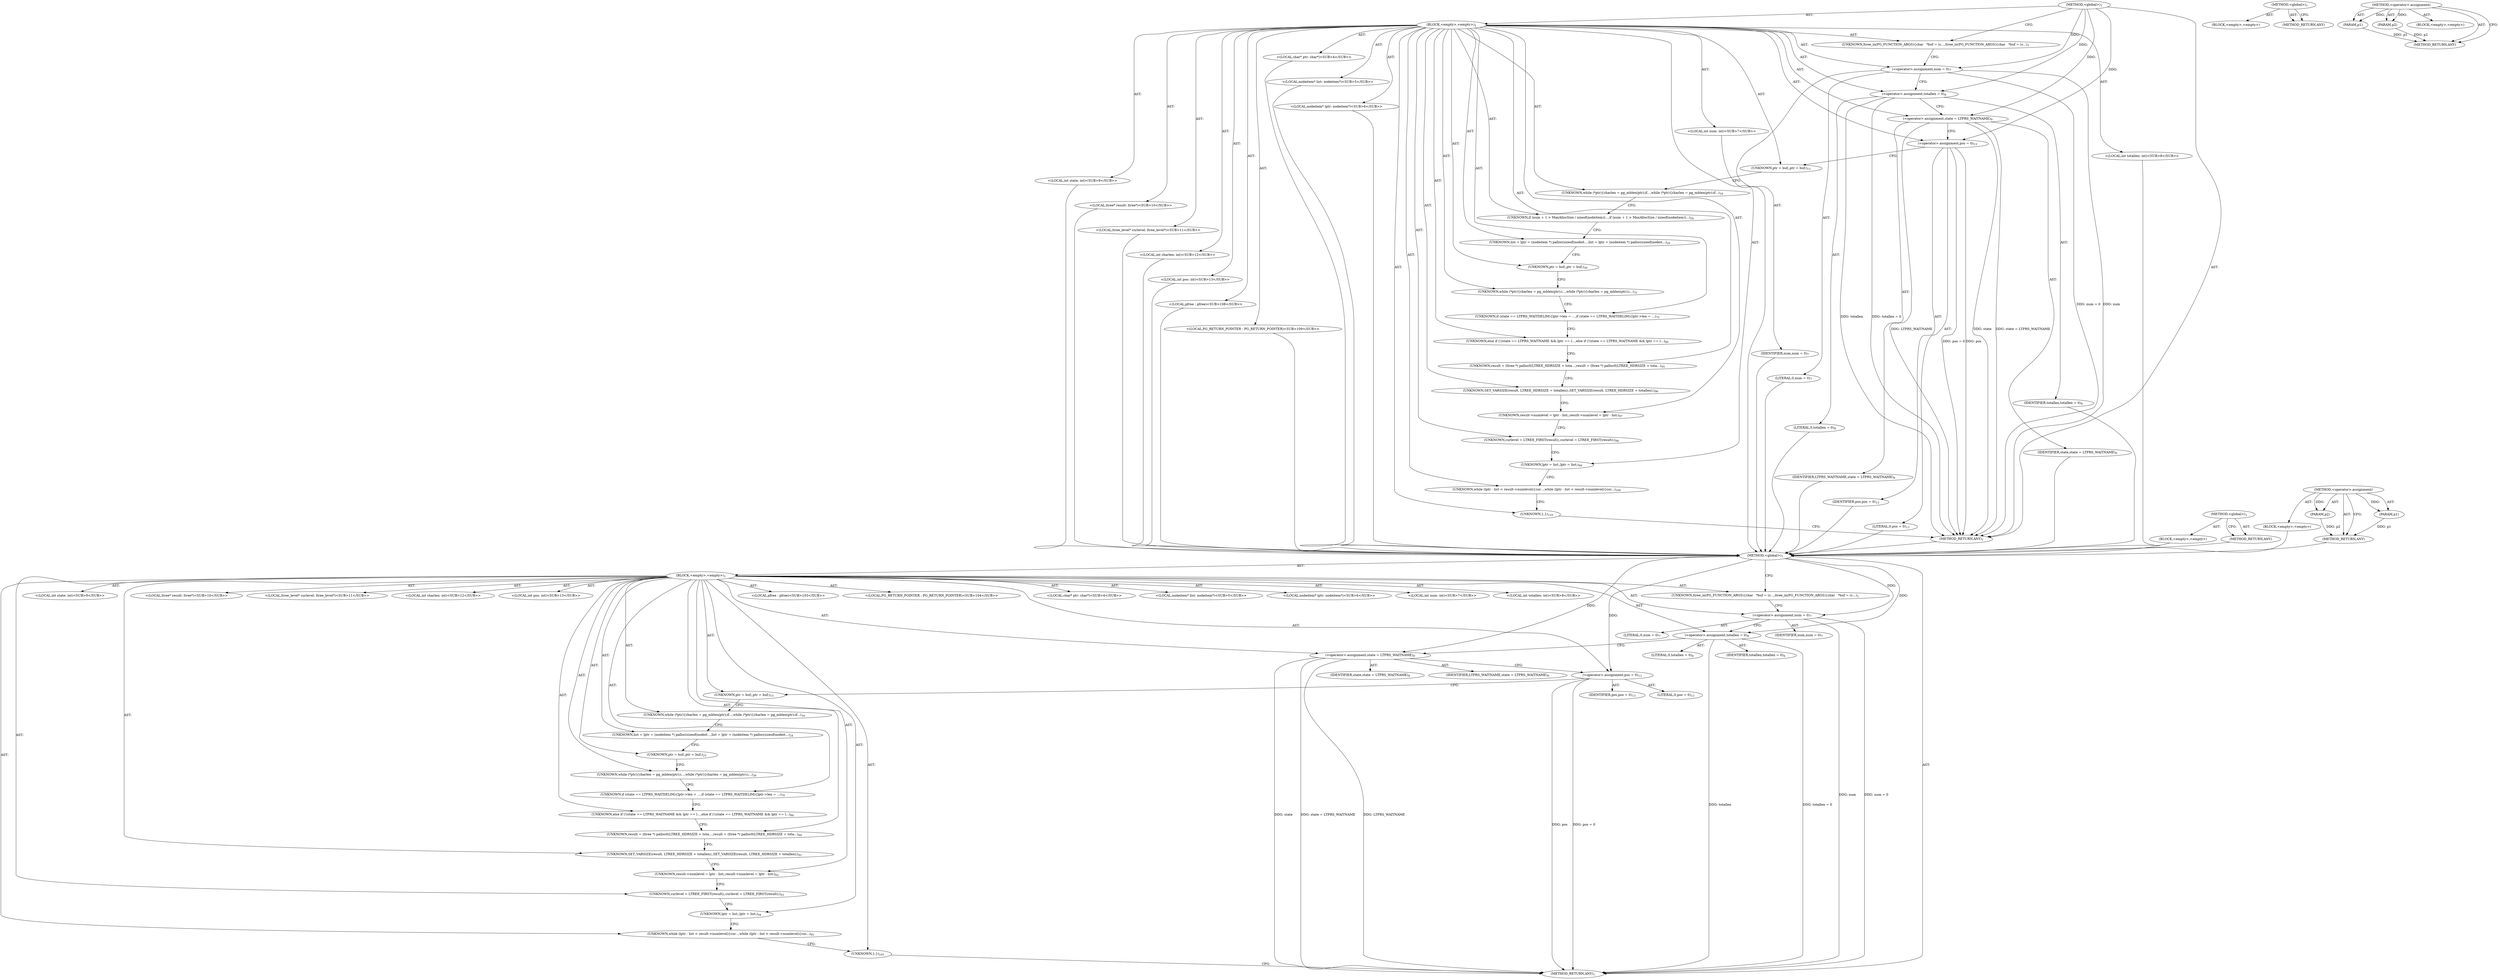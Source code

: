digraph "&lt;operator&gt;.assignment" {
vulnerable_6 [label=<(METHOD,&lt;global&gt;)<SUB>1</SUB>>];
vulnerable_7 [label=<(BLOCK,&lt;empty&gt;,&lt;empty&gt;)<SUB>1</SUB>>];
vulnerable_8 [label=<(UNKNOWN,ltree_in(PG_FUNCTION_ARGS)
{
	char	   *buf = (c...,ltree_in(PG_FUNCTION_ARGS)
{
	char	   *buf = (c...)<SUB>1</SUB>>];
vulnerable_9 [label="<(LOCAL,char* ptr: char*)<SUB>4</SUB>>"];
vulnerable_10 [label="<(LOCAL,nodeitem* list: nodeitem*)<SUB>5</SUB>>"];
vulnerable_11 [label="<(LOCAL,nodeitem* lptr: nodeitem*)<SUB>6</SUB>>"];
vulnerable_12 [label="<(LOCAL,int num: int)<SUB>7</SUB>>"];
vulnerable_13 [label="<(LOCAL,int totallen: int)<SUB>8</SUB>>"];
vulnerable_14 [label=<(&lt;operator&gt;.assignment,num = 0)<SUB>7</SUB>>];
vulnerable_15 [label=<(IDENTIFIER,num,num = 0)<SUB>7</SUB>>];
vulnerable_16 [label=<(LITERAL,0,num = 0)<SUB>7</SUB>>];
vulnerable_17 [label=<(&lt;operator&gt;.assignment,totallen = 0)<SUB>8</SUB>>];
vulnerable_18 [label=<(IDENTIFIER,totallen,totallen = 0)<SUB>8</SUB>>];
vulnerable_19 [label=<(LITERAL,0,totallen = 0)<SUB>8</SUB>>];
vulnerable_20 [label="<(LOCAL,int state: int)<SUB>9</SUB>>"];
vulnerable_21 [label=<(&lt;operator&gt;.assignment,state = LTPRS_WAITNAME)<SUB>9</SUB>>];
vulnerable_22 [label=<(IDENTIFIER,state,state = LTPRS_WAITNAME)<SUB>9</SUB>>];
vulnerable_23 [label=<(IDENTIFIER,LTPRS_WAITNAME,state = LTPRS_WAITNAME)<SUB>9</SUB>>];
vulnerable_24 [label="<(LOCAL,ltree* result: ltree*)<SUB>10</SUB>>"];
vulnerable_25 [label="<(LOCAL,ltree_level* curlevel: ltree_level*)<SUB>11</SUB>>"];
vulnerable_26 [label="<(LOCAL,int charlen: int)<SUB>12</SUB>>"];
vulnerable_27 [label="<(LOCAL,int pos: int)<SUB>13</SUB>>"];
vulnerable_28 [label=<(&lt;operator&gt;.assignment,pos = 0)<SUB>13</SUB>>];
vulnerable_29 [label=<(IDENTIFIER,pos,pos = 0)<SUB>13</SUB>>];
vulnerable_30 [label=<(LITERAL,0,pos = 0)<SUB>13</SUB>>];
vulnerable_31 [label=<(UNKNOWN,ptr = buf;,ptr = buf;)<SUB>15</SUB>>];
vulnerable_32 [label=<(UNKNOWN,while (*ptr)
	{
		charlen = pg_mblen(ptr);
		if...,while (*ptr)
	{
		charlen = pg_mblen(ptr);
		if...)<SUB>16</SUB>>];
vulnerable_33 [label=<(UNKNOWN,list = lptr = (nodeitem *) palloc(sizeof(nodeit...,list = lptr = (nodeitem *) palloc(sizeof(nodeit...)<SUB>24</SUB>>];
vulnerable_34 [label=<(UNKNOWN,ptr = buf;,ptr = buf;)<SUB>25</SUB>>];
vulnerable_35 [label=<(UNKNOWN,while (*ptr)
	{
		charlen = pg_mblen(ptr);

		i...,while (*ptr)
	{
		charlen = pg_mblen(ptr);

		i...)<SUB>26</SUB>>];
vulnerable_36 [label=<(UNKNOWN,if (state == LTPRS_WAITDELIM)
	{
		lptr-&gt;len = ...,if (state == LTPRS_WAITDELIM)
	{
		lptr-&gt;len = ...)<SUB>70</SUB>>];
vulnerable_37 [label=<(UNKNOWN,else if (!(state == LTPRS_WAITNAME &amp;&amp; lptr == l...,else if (!(state == LTPRS_WAITNAME &amp;&amp; lptr == l...)<SUB>84</SUB>>];
vulnerable_38 [label=<(UNKNOWN,result = (ltree *) palloc0(LTREE_HDRSIZE + tota...,result = (ltree *) palloc0(LTREE_HDRSIZE + tota...)<SUB>90</SUB>>];
vulnerable_39 [label=<(UNKNOWN,SET_VARSIZE(result, LTREE_HDRSIZE + totallen);,SET_VARSIZE(result, LTREE_HDRSIZE + totallen);)<SUB>91</SUB>>];
vulnerable_40 [label=<(UNKNOWN,result-&gt;numlevel = lptr - list;,result-&gt;numlevel = lptr - list;)<SUB>92</SUB>>];
vulnerable_41 [label=<(UNKNOWN,curlevel = LTREE_FIRST(result);,curlevel = LTREE_FIRST(result);)<SUB>93</SUB>>];
vulnerable_42 [label=<(UNKNOWN,lptr = list;,lptr = list;)<SUB>94</SUB>>];
vulnerable_43 [label=<(UNKNOWN,while (lptr - list &lt; result-&gt;numlevel)
	{
		cur...,while (lptr - list &lt; result-&gt;numlevel)
	{
		cur...)<SUB>95</SUB>>];
vulnerable_44 [label="<(LOCAL,pfree : pfree)<SUB>103</SUB>>"];
vulnerable_45 [label="<(LOCAL,PG_RETURN_POINTER : PG_RETURN_POINTER)<SUB>104</SUB>>"];
vulnerable_46 [label=<(UNKNOWN,},})<SUB>105</SUB>>];
vulnerable_47 [label=<(METHOD_RETURN,ANY)<SUB>1</SUB>>];
vulnerable_66 [label=<(METHOD,&lt;global&gt;)<SUB>1</SUB>>];
vulnerable_67 [label=<(BLOCK,&lt;empty&gt;,&lt;empty&gt;)>];
vulnerable_68 [label=<(METHOD_RETURN,ANY)>];
vulnerable_72 [label=<(METHOD,&lt;operator&gt;.assignment)>];
vulnerable_73 [label=<(PARAM,p1)>];
vulnerable_74 [label=<(PARAM,p2)>];
vulnerable_75 [label=<(BLOCK,&lt;empty&gt;,&lt;empty&gt;)>];
vulnerable_76 [label=<(METHOD_RETURN,ANY)>];
fixed_6 [label=<(METHOD,&lt;global&gt;)<SUB>1</SUB>>];
fixed_7 [label=<(BLOCK,&lt;empty&gt;,&lt;empty&gt;)<SUB>1</SUB>>];
fixed_8 [label=<(UNKNOWN,ltree_in(PG_FUNCTION_ARGS)
{
	char	   *buf = (c...,ltree_in(PG_FUNCTION_ARGS)
{
	char	   *buf = (c...)<SUB>1</SUB>>];
fixed_9 [label="<(LOCAL,char* ptr: char*)<SUB>4</SUB>>"];
fixed_10 [label="<(LOCAL,nodeitem* list: nodeitem*)<SUB>5</SUB>>"];
fixed_11 [label="<(LOCAL,nodeitem* lptr: nodeitem*)<SUB>6</SUB>>"];
fixed_12 [label="<(LOCAL,int num: int)<SUB>7</SUB>>"];
fixed_13 [label="<(LOCAL,int totallen: int)<SUB>8</SUB>>"];
fixed_14 [label=<(&lt;operator&gt;.assignment,num = 0)<SUB>7</SUB>>];
fixed_15 [label=<(IDENTIFIER,num,num = 0)<SUB>7</SUB>>];
fixed_16 [label=<(LITERAL,0,num = 0)<SUB>7</SUB>>];
fixed_17 [label=<(&lt;operator&gt;.assignment,totallen = 0)<SUB>8</SUB>>];
fixed_18 [label=<(IDENTIFIER,totallen,totallen = 0)<SUB>8</SUB>>];
fixed_19 [label=<(LITERAL,0,totallen = 0)<SUB>8</SUB>>];
fixed_20 [label="<(LOCAL,int state: int)<SUB>9</SUB>>"];
fixed_21 [label=<(&lt;operator&gt;.assignment,state = LTPRS_WAITNAME)<SUB>9</SUB>>];
fixed_22 [label=<(IDENTIFIER,state,state = LTPRS_WAITNAME)<SUB>9</SUB>>];
fixed_23 [label=<(IDENTIFIER,LTPRS_WAITNAME,state = LTPRS_WAITNAME)<SUB>9</SUB>>];
fixed_24 [label="<(LOCAL,ltree* result: ltree*)<SUB>10</SUB>>"];
fixed_25 [label="<(LOCAL,ltree_level* curlevel: ltree_level*)<SUB>11</SUB>>"];
fixed_26 [label="<(LOCAL,int charlen: int)<SUB>12</SUB>>"];
fixed_27 [label="<(LOCAL,int pos: int)<SUB>13</SUB>>"];
fixed_28 [label=<(&lt;operator&gt;.assignment,pos = 0)<SUB>13</SUB>>];
fixed_29 [label=<(IDENTIFIER,pos,pos = 0)<SUB>13</SUB>>];
fixed_30 [label=<(LITERAL,0,pos = 0)<SUB>13</SUB>>];
fixed_31 [label=<(UNKNOWN,ptr = buf;,ptr = buf;)<SUB>15</SUB>>];
fixed_32 [label=<(UNKNOWN,while (*ptr)
	{
		charlen = pg_mblen(ptr);
		if...,while (*ptr)
	{
		charlen = pg_mblen(ptr);
		if...)<SUB>16</SUB>>];
fixed_33 [label=<(UNKNOWN,if (num + 1 &gt; MaxAllocSize / sizeof(nodeitem))
...,if (num + 1 &gt; MaxAllocSize / sizeof(nodeitem))
...)<SUB>24</SUB>>];
fixed_34 [label=<(UNKNOWN,list = lptr = (nodeitem *) palloc(sizeof(nodeit...,list = lptr = (nodeitem *) palloc(sizeof(nodeit...)<SUB>29</SUB>>];
fixed_35 [label=<(UNKNOWN,ptr = buf;,ptr = buf;)<SUB>30</SUB>>];
fixed_36 [label=<(UNKNOWN,while (*ptr)
	{
		charlen = pg_mblen(ptr);

		i...,while (*ptr)
	{
		charlen = pg_mblen(ptr);

		i...)<SUB>31</SUB>>];
fixed_37 [label=<(UNKNOWN,if (state == LTPRS_WAITDELIM)
	{
		lptr-&gt;len = ...,if (state == LTPRS_WAITDELIM)
	{
		lptr-&gt;len = ...)<SUB>75</SUB>>];
fixed_38 [label=<(UNKNOWN,else if (!(state == LTPRS_WAITNAME &amp;&amp; lptr == l...,else if (!(state == LTPRS_WAITNAME &amp;&amp; lptr == l...)<SUB>89</SUB>>];
fixed_39 [label=<(UNKNOWN,result = (ltree *) palloc0(LTREE_HDRSIZE + tota...,result = (ltree *) palloc0(LTREE_HDRSIZE + tota...)<SUB>95</SUB>>];
fixed_40 [label=<(UNKNOWN,SET_VARSIZE(result, LTREE_HDRSIZE + totallen);,SET_VARSIZE(result, LTREE_HDRSIZE + totallen);)<SUB>96</SUB>>];
fixed_41 [label=<(UNKNOWN,result-&gt;numlevel = lptr - list;,result-&gt;numlevel = lptr - list;)<SUB>97</SUB>>];
fixed_42 [label=<(UNKNOWN,curlevel = LTREE_FIRST(result);,curlevel = LTREE_FIRST(result);)<SUB>98</SUB>>];
fixed_43 [label=<(UNKNOWN,lptr = list;,lptr = list;)<SUB>99</SUB>>];
fixed_44 [label=<(UNKNOWN,while (lptr - list &lt; result-&gt;numlevel)
	{
		cur...,while (lptr - list &lt; result-&gt;numlevel)
	{
		cur...)<SUB>100</SUB>>];
fixed_45 [label="<(LOCAL,pfree : pfree)<SUB>108</SUB>>"];
fixed_46 [label="<(LOCAL,PG_RETURN_POINTER : PG_RETURN_POINTER)<SUB>109</SUB>>"];
fixed_47 [label=<(UNKNOWN,},})<SUB>110</SUB>>];
fixed_48 [label=<(METHOD_RETURN,ANY)<SUB>1</SUB>>];
fixed_67 [label=<(METHOD,&lt;global&gt;)<SUB>1</SUB>>];
fixed_68 [label=<(BLOCK,&lt;empty&gt;,&lt;empty&gt;)>];
fixed_69 [label=<(METHOD_RETURN,ANY)>];
fixed_73 [label=<(METHOD,&lt;operator&gt;.assignment)>];
fixed_74 [label=<(PARAM,p1)>];
fixed_75 [label=<(PARAM,p2)>];
fixed_76 [label=<(BLOCK,&lt;empty&gt;,&lt;empty&gt;)>];
fixed_77 [label=<(METHOD_RETURN,ANY)>];
vulnerable_6 -> vulnerable_7  [key=0, label="AST: "];
vulnerable_6 -> vulnerable_47  [key=0, label="AST: "];
vulnerable_6 -> vulnerable_8  [key=0, label="CFG: "];
vulnerable_6 -> vulnerable_14  [key=0, label="DDG: "];
vulnerable_6 -> vulnerable_17  [key=0, label="DDG: "];
vulnerable_6 -> vulnerable_21  [key=0, label="DDG: "];
vulnerable_6 -> vulnerable_28  [key=0, label="DDG: "];
vulnerable_7 -> vulnerable_8  [key=0, label="AST: "];
vulnerable_7 -> vulnerable_9  [key=0, label="AST: "];
vulnerable_7 -> vulnerable_10  [key=0, label="AST: "];
vulnerable_7 -> vulnerable_11  [key=0, label="AST: "];
vulnerable_7 -> vulnerable_12  [key=0, label="AST: "];
vulnerable_7 -> vulnerable_13  [key=0, label="AST: "];
vulnerable_7 -> vulnerable_14  [key=0, label="AST: "];
vulnerable_7 -> vulnerable_17  [key=0, label="AST: "];
vulnerable_7 -> vulnerable_20  [key=0, label="AST: "];
vulnerable_7 -> vulnerable_21  [key=0, label="AST: "];
vulnerable_7 -> vulnerable_24  [key=0, label="AST: "];
vulnerable_7 -> vulnerable_25  [key=0, label="AST: "];
vulnerable_7 -> vulnerable_26  [key=0, label="AST: "];
vulnerable_7 -> vulnerable_27  [key=0, label="AST: "];
vulnerable_7 -> vulnerable_28  [key=0, label="AST: "];
vulnerable_7 -> vulnerable_31  [key=0, label="AST: "];
vulnerable_7 -> vulnerable_32  [key=0, label="AST: "];
vulnerable_7 -> vulnerable_33  [key=0, label="AST: "];
vulnerable_7 -> vulnerable_34  [key=0, label="AST: "];
vulnerable_7 -> vulnerable_35  [key=0, label="AST: "];
vulnerable_7 -> vulnerable_36  [key=0, label="AST: "];
vulnerable_7 -> vulnerable_37  [key=0, label="AST: "];
vulnerable_7 -> vulnerable_38  [key=0, label="AST: "];
vulnerable_7 -> vulnerable_39  [key=0, label="AST: "];
vulnerable_7 -> vulnerable_40  [key=0, label="AST: "];
vulnerable_7 -> vulnerable_41  [key=0, label="AST: "];
vulnerable_7 -> vulnerable_42  [key=0, label="AST: "];
vulnerable_7 -> vulnerable_43  [key=0, label="AST: "];
vulnerable_7 -> vulnerable_44  [key=0, label="AST: "];
vulnerable_7 -> vulnerable_45  [key=0, label="AST: "];
vulnerable_7 -> vulnerable_46  [key=0, label="AST: "];
vulnerable_8 -> vulnerable_14  [key=0, label="CFG: "];
vulnerable_14 -> vulnerable_15  [key=0, label="AST: "];
vulnerable_14 -> vulnerable_16  [key=0, label="AST: "];
vulnerable_14 -> vulnerable_17  [key=0, label="CFG: "];
vulnerable_14 -> vulnerable_47  [key=0, label="DDG: num"];
vulnerable_14 -> vulnerable_47  [key=1, label="DDG: num = 0"];
vulnerable_17 -> vulnerable_18  [key=0, label="AST: "];
vulnerable_17 -> vulnerable_19  [key=0, label="AST: "];
vulnerable_17 -> vulnerable_21  [key=0, label="CFG: "];
vulnerable_17 -> vulnerable_47  [key=0, label="DDG: totallen"];
vulnerable_17 -> vulnerable_47  [key=1, label="DDG: totallen = 0"];
vulnerable_21 -> vulnerable_22  [key=0, label="AST: "];
vulnerable_21 -> vulnerable_23  [key=0, label="AST: "];
vulnerable_21 -> vulnerable_28  [key=0, label="CFG: "];
vulnerable_21 -> vulnerable_47  [key=0, label="DDG: state"];
vulnerable_21 -> vulnerable_47  [key=1, label="DDG: state = LTPRS_WAITNAME"];
vulnerable_21 -> vulnerable_47  [key=2, label="DDG: LTPRS_WAITNAME"];
vulnerable_28 -> vulnerable_29  [key=0, label="AST: "];
vulnerable_28 -> vulnerable_30  [key=0, label="AST: "];
vulnerable_28 -> vulnerable_31  [key=0, label="CFG: "];
vulnerable_28 -> vulnerable_47  [key=0, label="DDG: pos"];
vulnerable_28 -> vulnerable_47  [key=1, label="DDG: pos = 0"];
vulnerable_31 -> vulnerable_32  [key=0, label="CFG: "];
vulnerable_32 -> vulnerable_33  [key=0, label="CFG: "];
vulnerable_33 -> vulnerable_34  [key=0, label="CFG: "];
vulnerable_34 -> vulnerable_35  [key=0, label="CFG: "];
vulnerable_35 -> vulnerable_36  [key=0, label="CFG: "];
vulnerable_36 -> vulnerable_37  [key=0, label="CFG: "];
vulnerable_37 -> vulnerable_38  [key=0, label="CFG: "];
vulnerable_38 -> vulnerable_39  [key=0, label="CFG: "];
vulnerable_39 -> vulnerable_40  [key=0, label="CFG: "];
vulnerable_40 -> vulnerable_41  [key=0, label="CFG: "];
vulnerable_41 -> vulnerable_42  [key=0, label="CFG: "];
vulnerable_42 -> vulnerable_43  [key=0, label="CFG: "];
vulnerable_43 -> vulnerable_46  [key=0, label="CFG: "];
vulnerable_46 -> vulnerable_47  [key=0, label="CFG: "];
vulnerable_66 -> vulnerable_67  [key=0, label="AST: "];
vulnerable_66 -> vulnerable_68  [key=0, label="AST: "];
vulnerable_66 -> vulnerable_68  [key=1, label="CFG: "];
vulnerable_72 -> vulnerable_73  [key=0, label="AST: "];
vulnerable_72 -> vulnerable_73  [key=1, label="DDG: "];
vulnerable_72 -> vulnerable_75  [key=0, label="AST: "];
vulnerable_72 -> vulnerable_74  [key=0, label="AST: "];
vulnerable_72 -> vulnerable_74  [key=1, label="DDG: "];
vulnerable_72 -> vulnerable_76  [key=0, label="AST: "];
vulnerable_72 -> vulnerable_76  [key=1, label="CFG: "];
vulnerable_73 -> vulnerable_76  [key=0, label="DDG: p1"];
vulnerable_74 -> vulnerable_76  [key=0, label="DDG: p2"];
fixed_6 -> fixed_7  [key=0, label="AST: "];
fixed_6 -> fixed_48  [key=0, label="AST: "];
fixed_6 -> fixed_8  [key=0, label="CFG: "];
fixed_6 -> fixed_14  [key=0, label="DDG: "];
fixed_6 -> fixed_17  [key=0, label="DDG: "];
fixed_6 -> fixed_21  [key=0, label="DDG: "];
fixed_6 -> fixed_28  [key=0, label="DDG: "];
fixed_7 -> fixed_8  [key=0, label="AST: "];
fixed_7 -> fixed_9  [key=0, label="AST: "];
fixed_7 -> fixed_10  [key=0, label="AST: "];
fixed_7 -> fixed_11  [key=0, label="AST: "];
fixed_7 -> fixed_12  [key=0, label="AST: "];
fixed_7 -> fixed_13  [key=0, label="AST: "];
fixed_7 -> fixed_14  [key=0, label="AST: "];
fixed_7 -> fixed_17  [key=0, label="AST: "];
fixed_7 -> fixed_20  [key=0, label="AST: "];
fixed_7 -> fixed_21  [key=0, label="AST: "];
fixed_7 -> fixed_24  [key=0, label="AST: "];
fixed_7 -> fixed_25  [key=0, label="AST: "];
fixed_7 -> fixed_26  [key=0, label="AST: "];
fixed_7 -> fixed_27  [key=0, label="AST: "];
fixed_7 -> fixed_28  [key=0, label="AST: "];
fixed_7 -> fixed_31  [key=0, label="AST: "];
fixed_7 -> fixed_32  [key=0, label="AST: "];
fixed_7 -> fixed_33  [key=0, label="AST: "];
fixed_7 -> fixed_34  [key=0, label="AST: "];
fixed_7 -> fixed_35  [key=0, label="AST: "];
fixed_7 -> fixed_36  [key=0, label="AST: "];
fixed_7 -> fixed_37  [key=0, label="AST: "];
fixed_7 -> fixed_38  [key=0, label="AST: "];
fixed_7 -> fixed_39  [key=0, label="AST: "];
fixed_7 -> fixed_40  [key=0, label="AST: "];
fixed_7 -> fixed_41  [key=0, label="AST: "];
fixed_7 -> fixed_42  [key=0, label="AST: "];
fixed_7 -> fixed_43  [key=0, label="AST: "];
fixed_7 -> fixed_44  [key=0, label="AST: "];
fixed_7 -> fixed_45  [key=0, label="AST: "];
fixed_7 -> fixed_46  [key=0, label="AST: "];
fixed_7 -> fixed_47  [key=0, label="AST: "];
fixed_8 -> fixed_14  [key=0, label="CFG: "];
fixed_9 -> vulnerable_6  [key=0];
fixed_10 -> vulnerable_6  [key=0];
fixed_11 -> vulnerable_6  [key=0];
fixed_12 -> vulnerable_6  [key=0];
fixed_13 -> vulnerable_6  [key=0];
fixed_14 -> fixed_15  [key=0, label="AST: "];
fixed_14 -> fixed_16  [key=0, label="AST: "];
fixed_14 -> fixed_17  [key=0, label="CFG: "];
fixed_14 -> fixed_48  [key=0, label="DDG: num"];
fixed_14 -> fixed_48  [key=1, label="DDG: num = 0"];
fixed_15 -> vulnerable_6  [key=0];
fixed_16 -> vulnerable_6  [key=0];
fixed_17 -> fixed_18  [key=0, label="AST: "];
fixed_17 -> fixed_19  [key=0, label="AST: "];
fixed_17 -> fixed_21  [key=0, label="CFG: "];
fixed_17 -> fixed_48  [key=0, label="DDG: totallen"];
fixed_17 -> fixed_48  [key=1, label="DDG: totallen = 0"];
fixed_18 -> vulnerable_6  [key=0];
fixed_19 -> vulnerable_6  [key=0];
fixed_20 -> vulnerable_6  [key=0];
fixed_21 -> fixed_22  [key=0, label="AST: "];
fixed_21 -> fixed_23  [key=0, label="AST: "];
fixed_21 -> fixed_28  [key=0, label="CFG: "];
fixed_21 -> fixed_48  [key=0, label="DDG: state"];
fixed_21 -> fixed_48  [key=1, label="DDG: state = LTPRS_WAITNAME"];
fixed_21 -> fixed_48  [key=2, label="DDG: LTPRS_WAITNAME"];
fixed_22 -> vulnerable_6  [key=0];
fixed_23 -> vulnerable_6  [key=0];
fixed_24 -> vulnerable_6  [key=0];
fixed_25 -> vulnerable_6  [key=0];
fixed_26 -> vulnerable_6  [key=0];
fixed_27 -> vulnerable_6  [key=0];
fixed_28 -> fixed_29  [key=0, label="AST: "];
fixed_28 -> fixed_30  [key=0, label="AST: "];
fixed_28 -> fixed_31  [key=0, label="CFG: "];
fixed_28 -> fixed_48  [key=0, label="DDG: pos"];
fixed_28 -> fixed_48  [key=1, label="DDG: pos = 0"];
fixed_29 -> vulnerable_6  [key=0];
fixed_30 -> vulnerable_6  [key=0];
fixed_31 -> fixed_32  [key=0, label="CFG: "];
fixed_32 -> fixed_33  [key=0, label="CFG: "];
fixed_33 -> fixed_34  [key=0, label="CFG: "];
fixed_34 -> fixed_35  [key=0, label="CFG: "];
fixed_35 -> fixed_36  [key=0, label="CFG: "];
fixed_36 -> fixed_37  [key=0, label="CFG: "];
fixed_37 -> fixed_38  [key=0, label="CFG: "];
fixed_38 -> fixed_39  [key=0, label="CFG: "];
fixed_39 -> fixed_40  [key=0, label="CFG: "];
fixed_40 -> fixed_41  [key=0, label="CFG: "];
fixed_41 -> fixed_42  [key=0, label="CFG: "];
fixed_42 -> fixed_43  [key=0, label="CFG: "];
fixed_43 -> fixed_44  [key=0, label="CFG: "];
fixed_44 -> fixed_47  [key=0, label="CFG: "];
fixed_45 -> vulnerable_6  [key=0];
fixed_46 -> vulnerable_6  [key=0];
fixed_47 -> fixed_48  [key=0, label="CFG: "];
fixed_48 -> vulnerable_6  [key=0];
fixed_67 -> fixed_68  [key=0, label="AST: "];
fixed_67 -> fixed_69  [key=0, label="AST: "];
fixed_67 -> fixed_69  [key=1, label="CFG: "];
fixed_68 -> vulnerable_6  [key=0];
fixed_69 -> vulnerable_6  [key=0];
fixed_73 -> fixed_74  [key=0, label="AST: "];
fixed_73 -> fixed_74  [key=1, label="DDG: "];
fixed_73 -> fixed_76  [key=0, label="AST: "];
fixed_73 -> fixed_75  [key=0, label="AST: "];
fixed_73 -> fixed_75  [key=1, label="DDG: "];
fixed_73 -> fixed_77  [key=0, label="AST: "];
fixed_73 -> fixed_77  [key=1, label="CFG: "];
fixed_74 -> fixed_77  [key=0, label="DDG: p1"];
fixed_75 -> fixed_77  [key=0, label="DDG: p2"];
fixed_76 -> vulnerable_6  [key=0];
fixed_77 -> vulnerable_6  [key=0];
}
